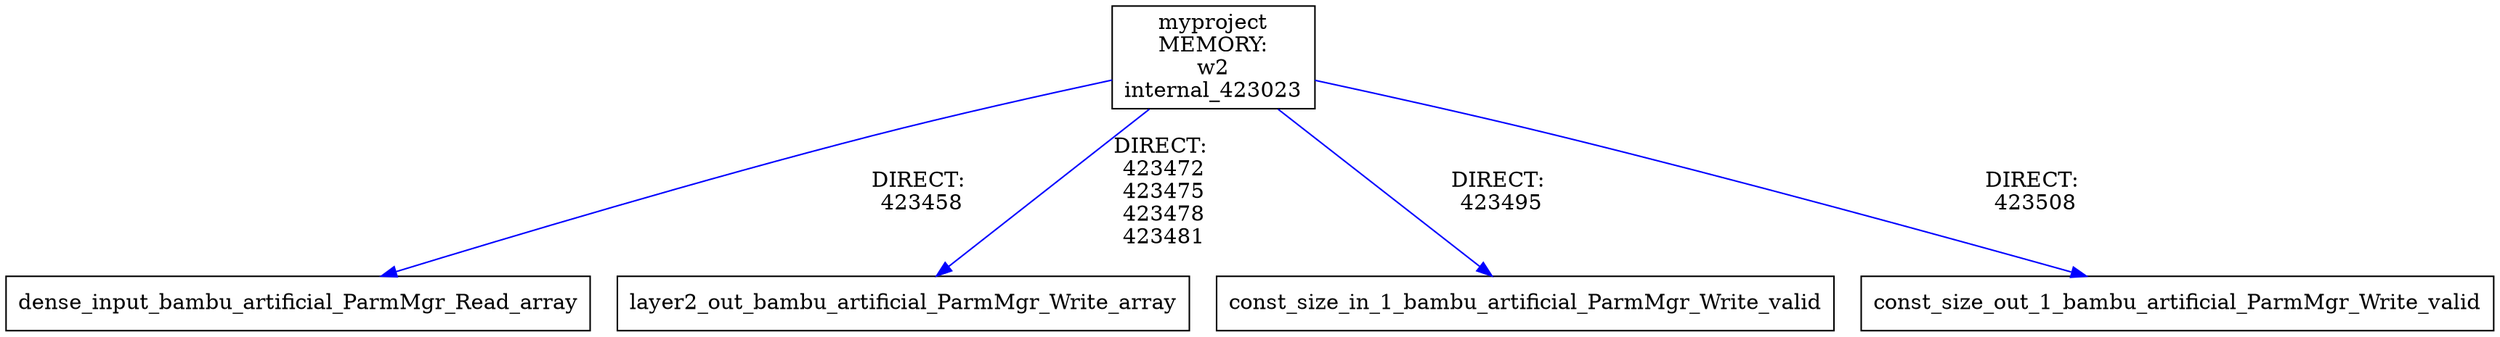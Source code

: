 digraph G {
0[shape=box, label="myproject\nMEMORY:\nw2\ninternal_423023"];
1[shape=box, label="dense_input_bambu_artificial_ParmMgr_Read_array"];
2[shape=box, label="layer2_out_bambu_artificial_ParmMgr_Write_array"];
3[shape=box, label="const_size_in_1_bambu_artificial_ParmMgr_Write_valid"];
4[shape=box, label="const_size_out_1_bambu_artificial_ParmMgr_Write_valid"];
0->1 [color=blue, label="DIRECT: \n423458"];
0->2 [color=blue, label="DIRECT: \n423472\n423475\n423478\n423481"];
0->3 [color=blue, label="DIRECT: \n423495"];
0->4 [color=blue, label="DIRECT: \n423508"];
}
